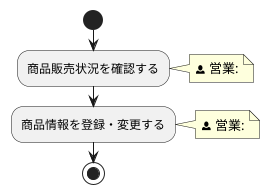 @startuml
start
:商品販売状況を確認する;
note right : <&person> 営業:
:商品情報を登録・変更する;
note right : <&person> 営業:
stop
@enduml
